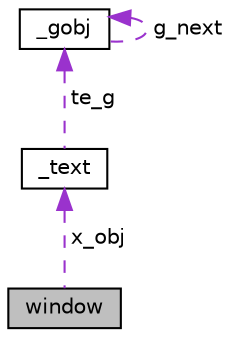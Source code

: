 digraph "window"
{
 // LATEX_PDF_SIZE
  edge [fontname="Helvetica",fontsize="10",labelfontname="Helvetica",labelfontsize="10"];
  node [fontname="Helvetica",fontsize="10",shape=record];
  Node1 [label="window",height=0.2,width=0.4,color="black", fillcolor="grey75", style="filled", fontcolor="black",tooltip=" "];
  Node2 -> Node1 [dir="back",color="darkorchid3",fontsize="10",style="dashed",label=" x_obj" ,fontname="Helvetica"];
  Node2 [label="_text",height=0.2,width=0.4,color="black", fillcolor="white", style="filled",URL="$struct__text.html",tooltip=" "];
  Node3 -> Node2 [dir="back",color="darkorchid3",fontsize="10",style="dashed",label=" te_g" ,fontname="Helvetica"];
  Node3 [label="_gobj",height=0.2,width=0.4,color="black", fillcolor="white", style="filled",URL="$struct__gobj.html",tooltip=" "];
  Node3 -> Node3 [dir="back",color="darkorchid3",fontsize="10",style="dashed",label=" g_next" ,fontname="Helvetica"];
}
